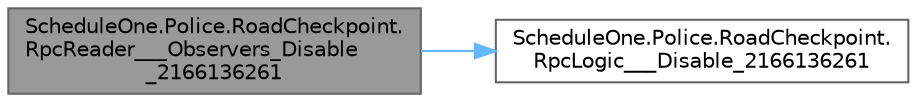 digraph "ScheduleOne.Police.RoadCheckpoint.RpcReader___Observers_Disable_2166136261"
{
 // LATEX_PDF_SIZE
  bgcolor="transparent";
  edge [fontname=Helvetica,fontsize=10,labelfontname=Helvetica,labelfontsize=10];
  node [fontname=Helvetica,fontsize=10,shape=box,height=0.2,width=0.4];
  rankdir="LR";
  Node1 [id="Node000001",label="ScheduleOne.Police.RoadCheckpoint.\lRpcReader___Observers_Disable\l_2166136261",height=0.2,width=0.4,color="gray40", fillcolor="grey60", style="filled", fontcolor="black",tooltip=" "];
  Node1 -> Node2 [id="edge1_Node000001_Node000002",color="steelblue1",style="solid",tooltip=" "];
  Node2 [id="Node000002",label="ScheduleOne.Police.RoadCheckpoint.\lRpcLogic___Disable_2166136261",height=0.2,width=0.4,color="grey40", fillcolor="white", style="filled",URL="$class_schedule_one_1_1_police_1_1_road_checkpoint.html#a126c9d4e7eebaa0a075c18192be861a1",tooltip=" "];
}
